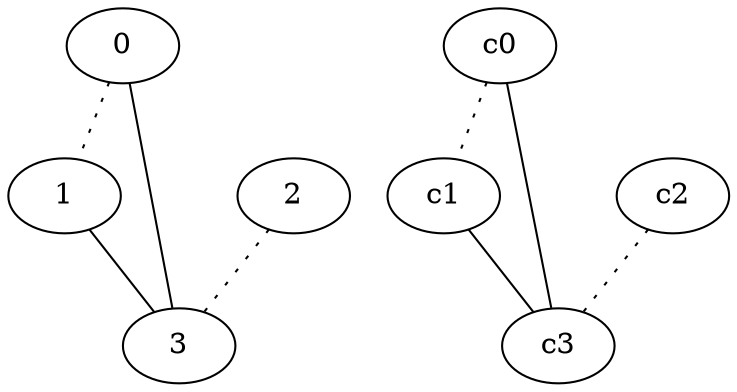 graph {
a0[label=0];
a1[label=1];
a2[label=2];
a3[label=3];
a0 -- a1 [style=dotted];
a0 -- a3;
a1 -- a3;
a2 -- a3 [style=dotted];
c0 -- c1 [style=dotted];
c0 -- c3;
c1 -- c3;
c2 -- c3 [style=dotted];
}
